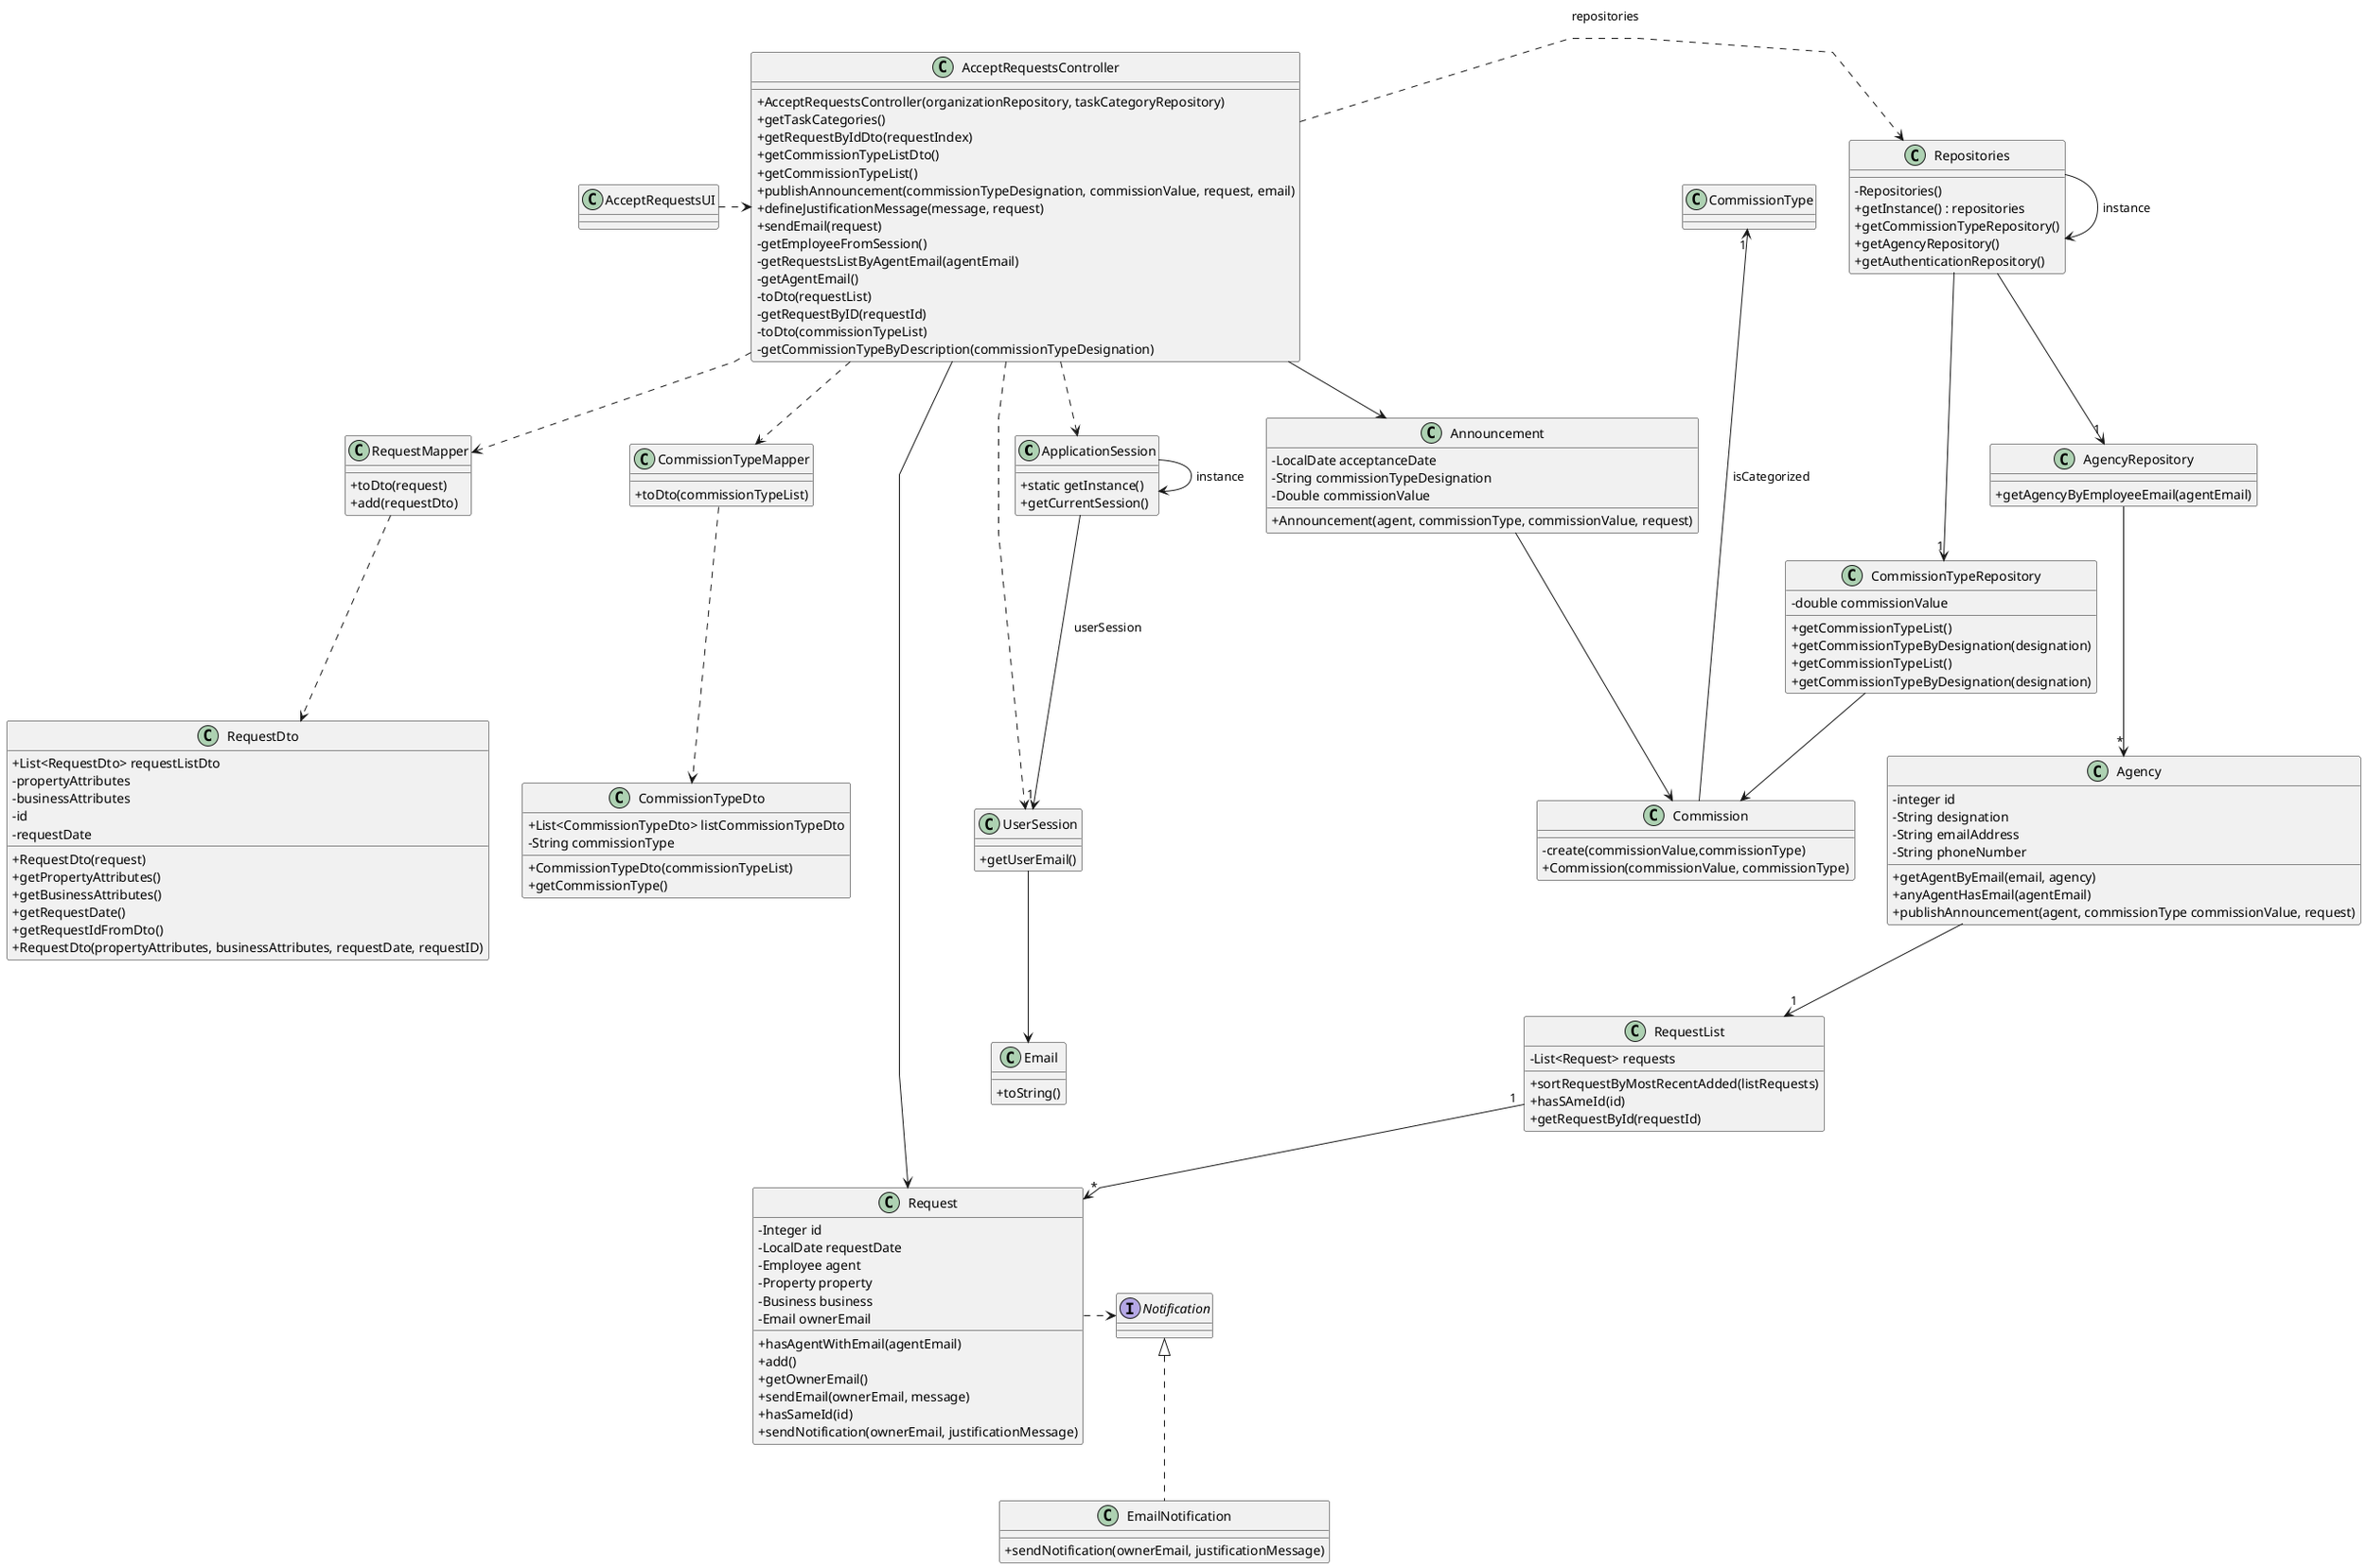 @startuml
'skinparam monochrome true
skinparam packageStyle rectangle
skinparam shadowing false
skinparam linetype polyline
'skinparam linetype orto

skinparam classAttributeIconSize 0

'left to right direction

class ApplicationSession {
    + static getInstance()
    + getCurrentSession()
}

class UserSession {
    + getUserEmail()
}

'class Person {
'    - agentEmail
'}

class CommissionTypeRepository {
    - double commissionValue

    + getCommissionTypeList()
    + getCommissionTypeByDesignation(designation)
}

class AgencyRepository {
    + getAgencyByEmployeeEmail(agentEmail)
}

class Repositories {
    - Repositories()
    + getInstance() : repositories
    + getCommissionTypeRepository()
    + getAgencyRepository()
    + getAuthenticationRepository()
}

class AcceptRequestsController {
    + AcceptRequestsController(organizationRepository, taskCategoryRepository)
    + getTaskCategories()
    + getRequestByIdDto(requestIndex)
    + getCommissionTypeListDto()
    + getCommissionTypeList()
    + publishAnnouncement(commissionTypeDesignation, commissionValue, request, email)
    + defineJustificationMessage(message, request)
    + sendEmail(request)
    - getEmployeeFromSession()
    - getRequestsListByAgentEmail(agentEmail)
    - getAgentEmail()
    - toDto(requestList)
    - getRequestByID(requestId)
    - toDto(commissionTypeList)
    - getCommissionTypeByDescription(commissionTypeDesignation)
}

class AcceptRequestsUI {
}

class Email{
 +toString()
}

class Announcement{
    - LocalDate acceptanceDate
    - String commissionTypeDesignation
    - Double commissionValue
    + Announcement(agent, commissionType, commissionValue, request)
}

class Commission{
    - create(commissionValue,commissionType)
    + Commission(commissionValue, commissionType)
}

class CommissionTypeRepository {
    + getCommissionTypeList()
    + getCommissionTypeByDesignation(designation)
}

class Agency{
    - integer id
    - String designation
    - String emailAddress
    - String phoneNumber

    + getAgentByEmail(email, agency)
    + anyAgentHasEmail(agentEmail)
    + publishAnnouncement(agent, commissionType commissionValue, request)
}

class Request{
-Integer id
-LocalDate requestDate
-Employee agent
-Property property
-Business business
-Email ownerEmail

+hasAgentWithEmail(agentEmail)
+add()
+getOwnerEmail()
+sendEmail(ownerEmail, message)
+hasSameId(id)
+ sendNotification(ownerEmail, justificationMessage)
}

class RequestList{
-List<Request> requests

+sortRequestByMostRecentAdded(listRequests)
+hasSAmeId(id)
+getRequestById(requestId)
}

class RequestMapper{
+toDto(request)
+add(requestDto)
}

class RequestDto{
+List<RequestDto> requestListDto
-propertyAttributes
-businessAttributes
-id
-requestDate

+RequestDto(request)
+getPropertyAttributes()
+getBusinessAttributes()
+getRequestDate()
+getRequestIdFromDto()
+RequestDto(propertyAttributes, businessAttributes, requestDate, requestID)
}

interface Notification{
}

class EmailNotification implements Notification{
+sendNotification(ownerEmail, justificationMessage)
}

class CommissionTypeMapper{
+toDto(commissionTypeList)

}

class CommissionTypeDto{
+List<CommissionTypeDto> listCommissionTypeDto
-String commissionType
+CommissionTypeDto(commissionTypeList)
+getCommissionType()

}



Repositories -> Repositories : instance
ApplicationSession -> ApplicationSession : instance

AcceptRequestsUI .> AcceptRequestsController

AcceptRequestsController .> Repositories : repositories

Repositories --> "1" AgencyRepository
Repositories --> "1" CommissionTypeRepository

AgencyRepository --> "*" Agency

ApplicationSession --> "1" UserSession : userSession
UserSession --> Email

AcceptRequestsController ..> ApplicationSession
AcceptRequestsController ..> UserSession

AcceptRequestsController ..> RequestMapper
AcceptRequestsController ..> CommissionTypeMapper
AcceptRequestsController --> Announcement
AcceptRequestsController -> Request
Agency --> "1" RequestList
RequestList "1" --> "*" Request
Request .> Notification
CommissionTypeRepository -> Commission
Announcement --> Commission
CommissionTypeMapper ..> CommissionTypeDto
RequestMapper ..> RequestDto
CommissionType "1" <--- Commission : isCategorized






@enduml